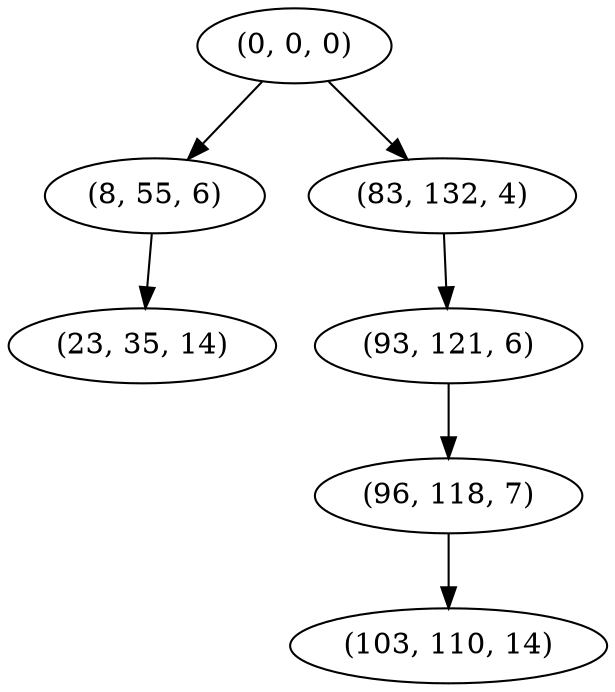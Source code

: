 digraph tree {
    "(0, 0, 0)";
    "(8, 55, 6)";
    "(23, 35, 14)";
    "(83, 132, 4)";
    "(93, 121, 6)";
    "(96, 118, 7)";
    "(103, 110, 14)";
    "(0, 0, 0)" -> "(8, 55, 6)";
    "(0, 0, 0)" -> "(83, 132, 4)";
    "(8, 55, 6)" -> "(23, 35, 14)";
    "(83, 132, 4)" -> "(93, 121, 6)";
    "(93, 121, 6)" -> "(96, 118, 7)";
    "(96, 118, 7)" -> "(103, 110, 14)";
}
